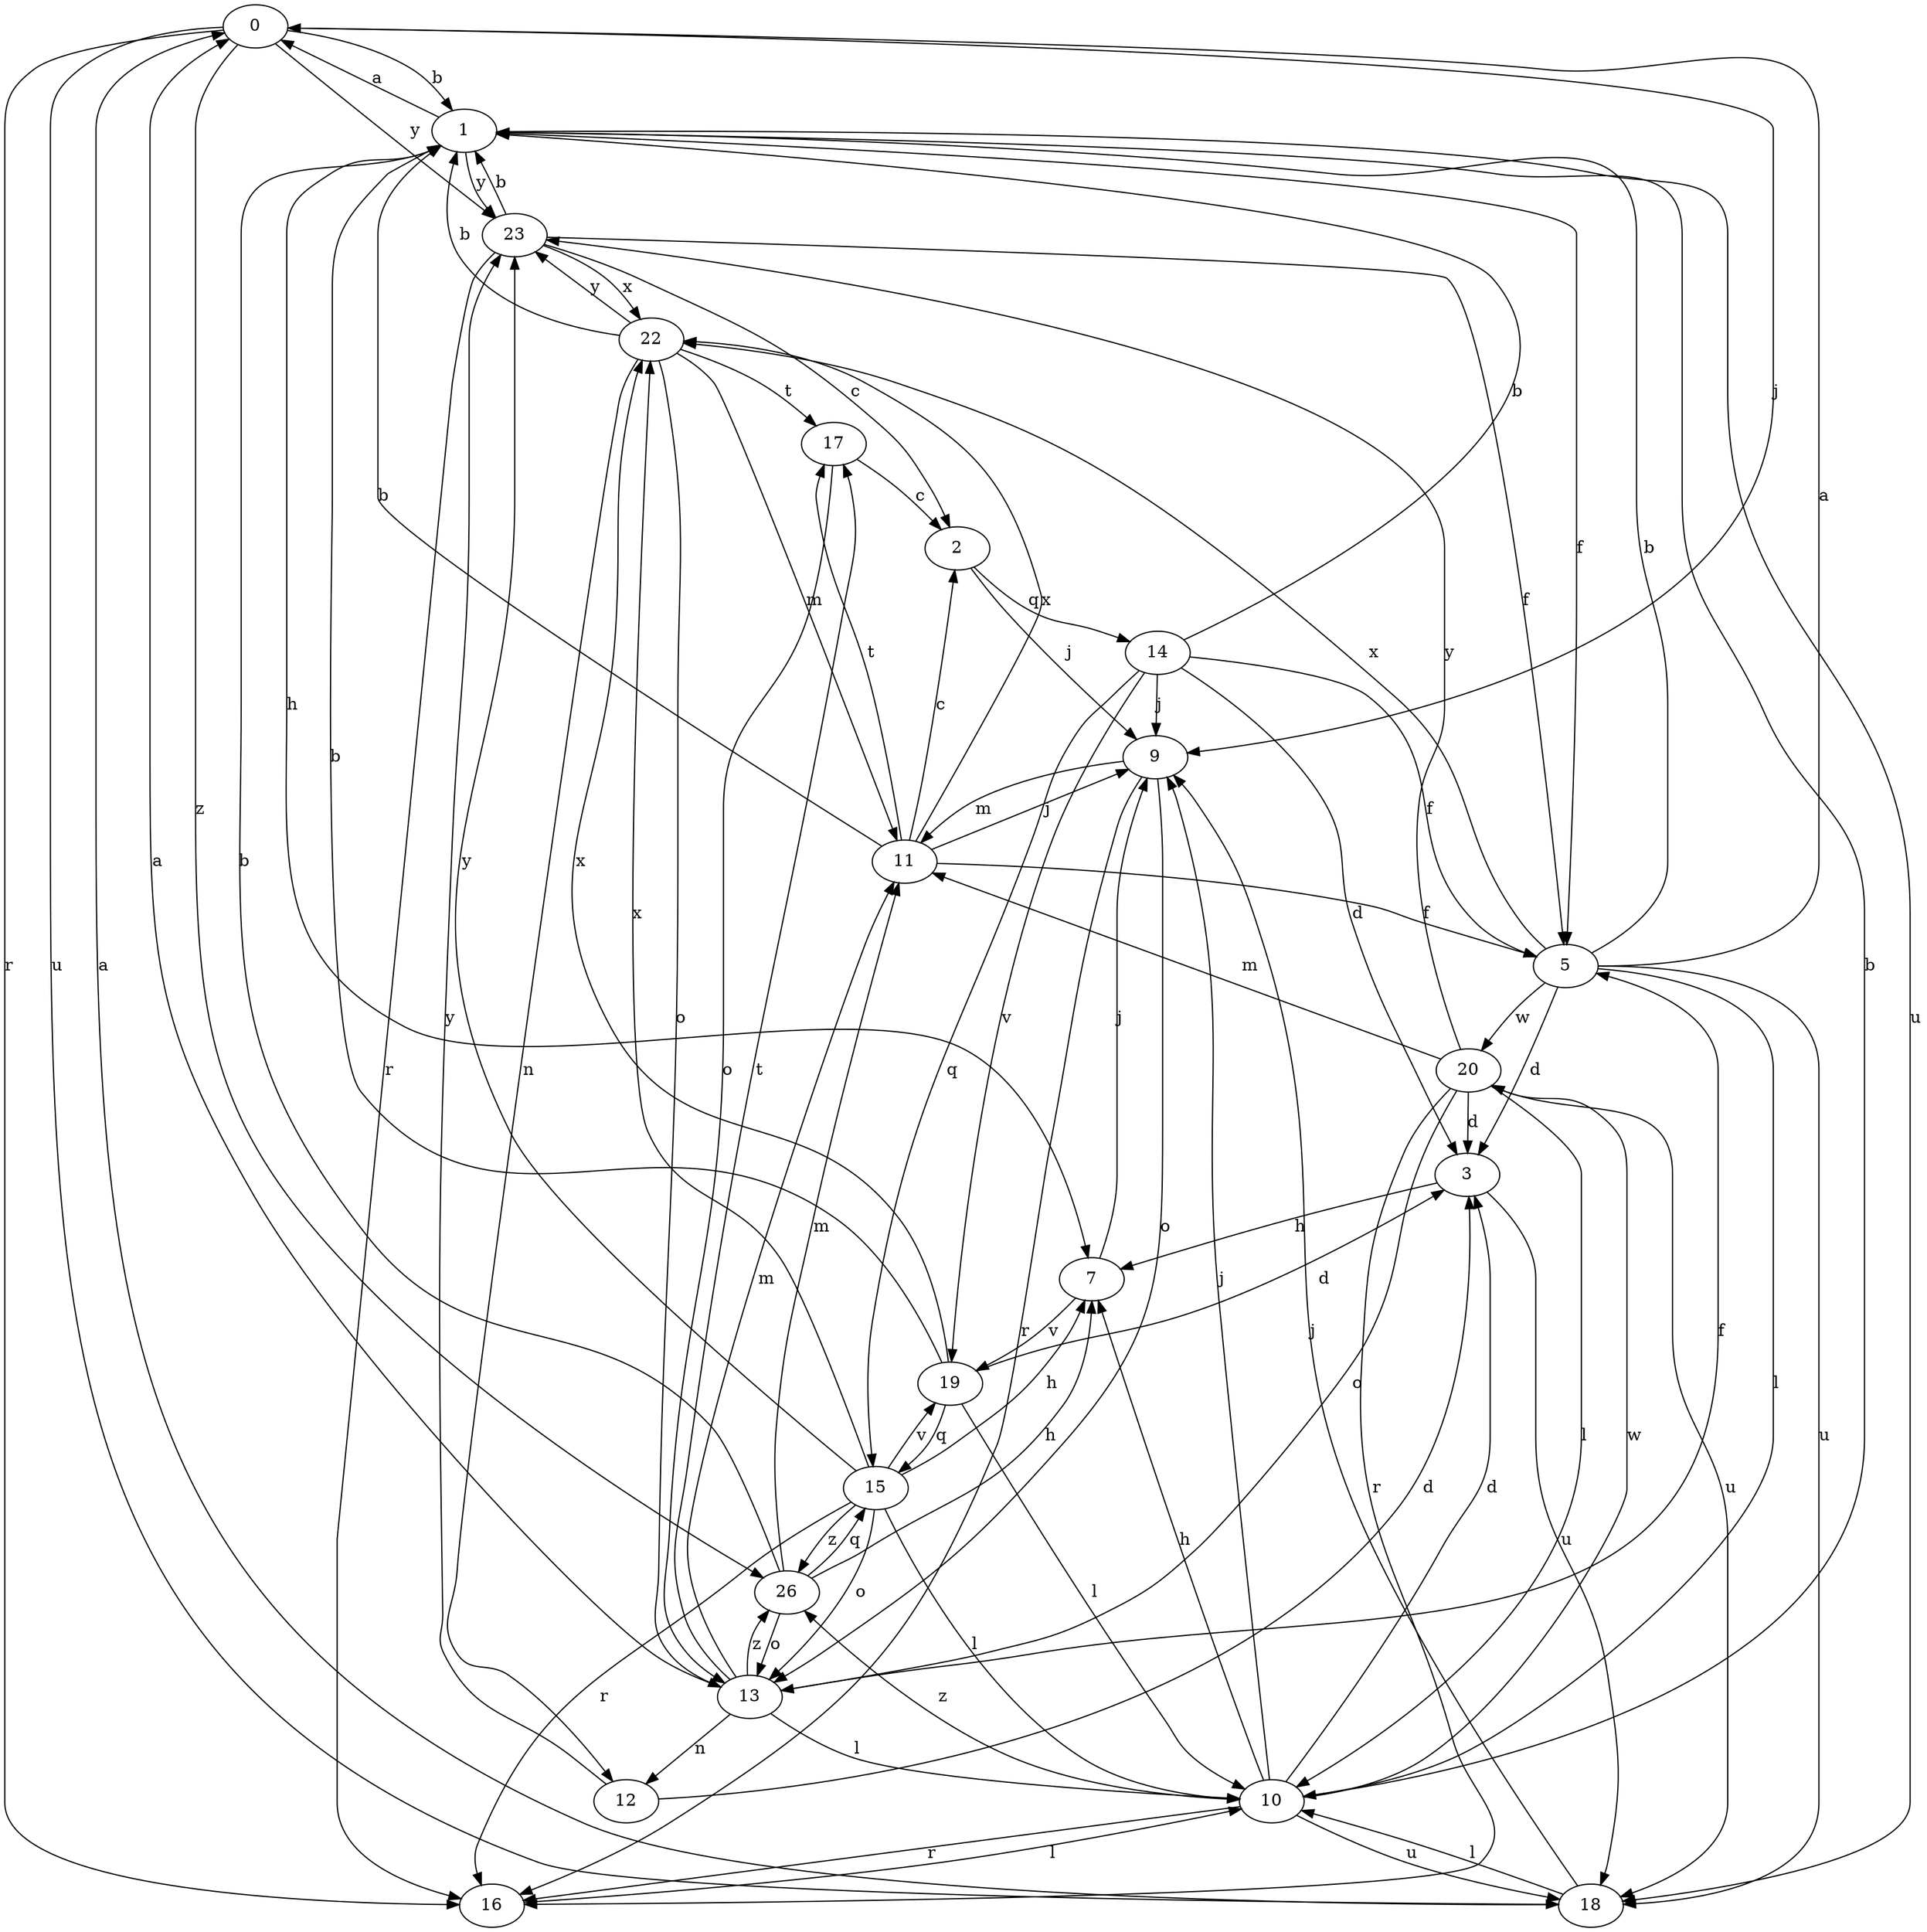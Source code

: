 strict digraph  {
0;
1;
2;
3;
5;
7;
9;
10;
11;
12;
13;
14;
15;
16;
17;
18;
19;
20;
22;
23;
26;
0 -> 1  [label=b];
0 -> 9  [label=j];
0 -> 16  [label=r];
0 -> 18  [label=u];
0 -> 23  [label=y];
0 -> 26  [label=z];
1 -> 0  [label=a];
1 -> 5  [label=f];
1 -> 7  [label=h];
1 -> 18  [label=u];
1 -> 23  [label=y];
2 -> 9  [label=j];
2 -> 14  [label=q];
3 -> 7  [label=h];
3 -> 18  [label=u];
5 -> 0  [label=a];
5 -> 1  [label=b];
5 -> 3  [label=d];
5 -> 10  [label=l];
5 -> 18  [label=u];
5 -> 20  [label=w];
5 -> 22  [label=x];
7 -> 9  [label=j];
7 -> 19  [label=v];
9 -> 11  [label=m];
9 -> 13  [label=o];
9 -> 16  [label=r];
10 -> 1  [label=b];
10 -> 3  [label=d];
10 -> 7  [label=h];
10 -> 9  [label=j];
10 -> 16  [label=r];
10 -> 18  [label=u];
10 -> 20  [label=w];
10 -> 26  [label=z];
11 -> 1  [label=b];
11 -> 2  [label=c];
11 -> 5  [label=f];
11 -> 9  [label=j];
11 -> 17  [label=t];
11 -> 22  [label=x];
12 -> 3  [label=d];
12 -> 23  [label=y];
13 -> 0  [label=a];
13 -> 5  [label=f];
13 -> 10  [label=l];
13 -> 11  [label=m];
13 -> 12  [label=n];
13 -> 17  [label=t];
13 -> 26  [label=z];
14 -> 1  [label=b];
14 -> 3  [label=d];
14 -> 5  [label=f];
14 -> 9  [label=j];
14 -> 15  [label=q];
14 -> 19  [label=v];
15 -> 7  [label=h];
15 -> 10  [label=l];
15 -> 13  [label=o];
15 -> 16  [label=r];
15 -> 19  [label=v];
15 -> 22  [label=x];
15 -> 23  [label=y];
15 -> 26  [label=z];
16 -> 10  [label=l];
17 -> 2  [label=c];
17 -> 13  [label=o];
18 -> 0  [label=a];
18 -> 9  [label=j];
18 -> 10  [label=l];
19 -> 1  [label=b];
19 -> 3  [label=d];
19 -> 10  [label=l];
19 -> 15  [label=q];
19 -> 22  [label=x];
20 -> 3  [label=d];
20 -> 10  [label=l];
20 -> 11  [label=m];
20 -> 13  [label=o];
20 -> 16  [label=r];
20 -> 18  [label=u];
20 -> 23  [label=y];
22 -> 1  [label=b];
22 -> 11  [label=m];
22 -> 12  [label=n];
22 -> 13  [label=o];
22 -> 17  [label=t];
22 -> 23  [label=y];
23 -> 1  [label=b];
23 -> 2  [label=c];
23 -> 5  [label=f];
23 -> 16  [label=r];
23 -> 22  [label=x];
26 -> 1  [label=b];
26 -> 7  [label=h];
26 -> 11  [label=m];
26 -> 13  [label=o];
26 -> 15  [label=q];
}
